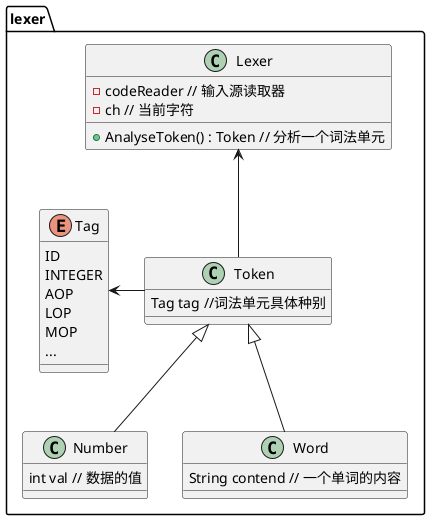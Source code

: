 @startuml
'https://plantuml.com/class-diagram

package "lexer"{
    class Lexer {
        - codeReader // 输入源读取器
        - ch // 当前字符
        + AnalyseToken() : Token // 分析一个词法单元
    }

    class Token{
        Tag tag //词法单元具体种别
    }

    class Number{
        int val // 数据的值
    }

    class Word{
        String contend // 一个单词的内容
    }

    enum Tag{
        ID
        INTEGER
        AOP
        LOP
        MOP
        ...
    }

    Tag <- Token
    Token <|-- Word
    Token <|-- Number
    Lexer <-- Token
}
@enduml